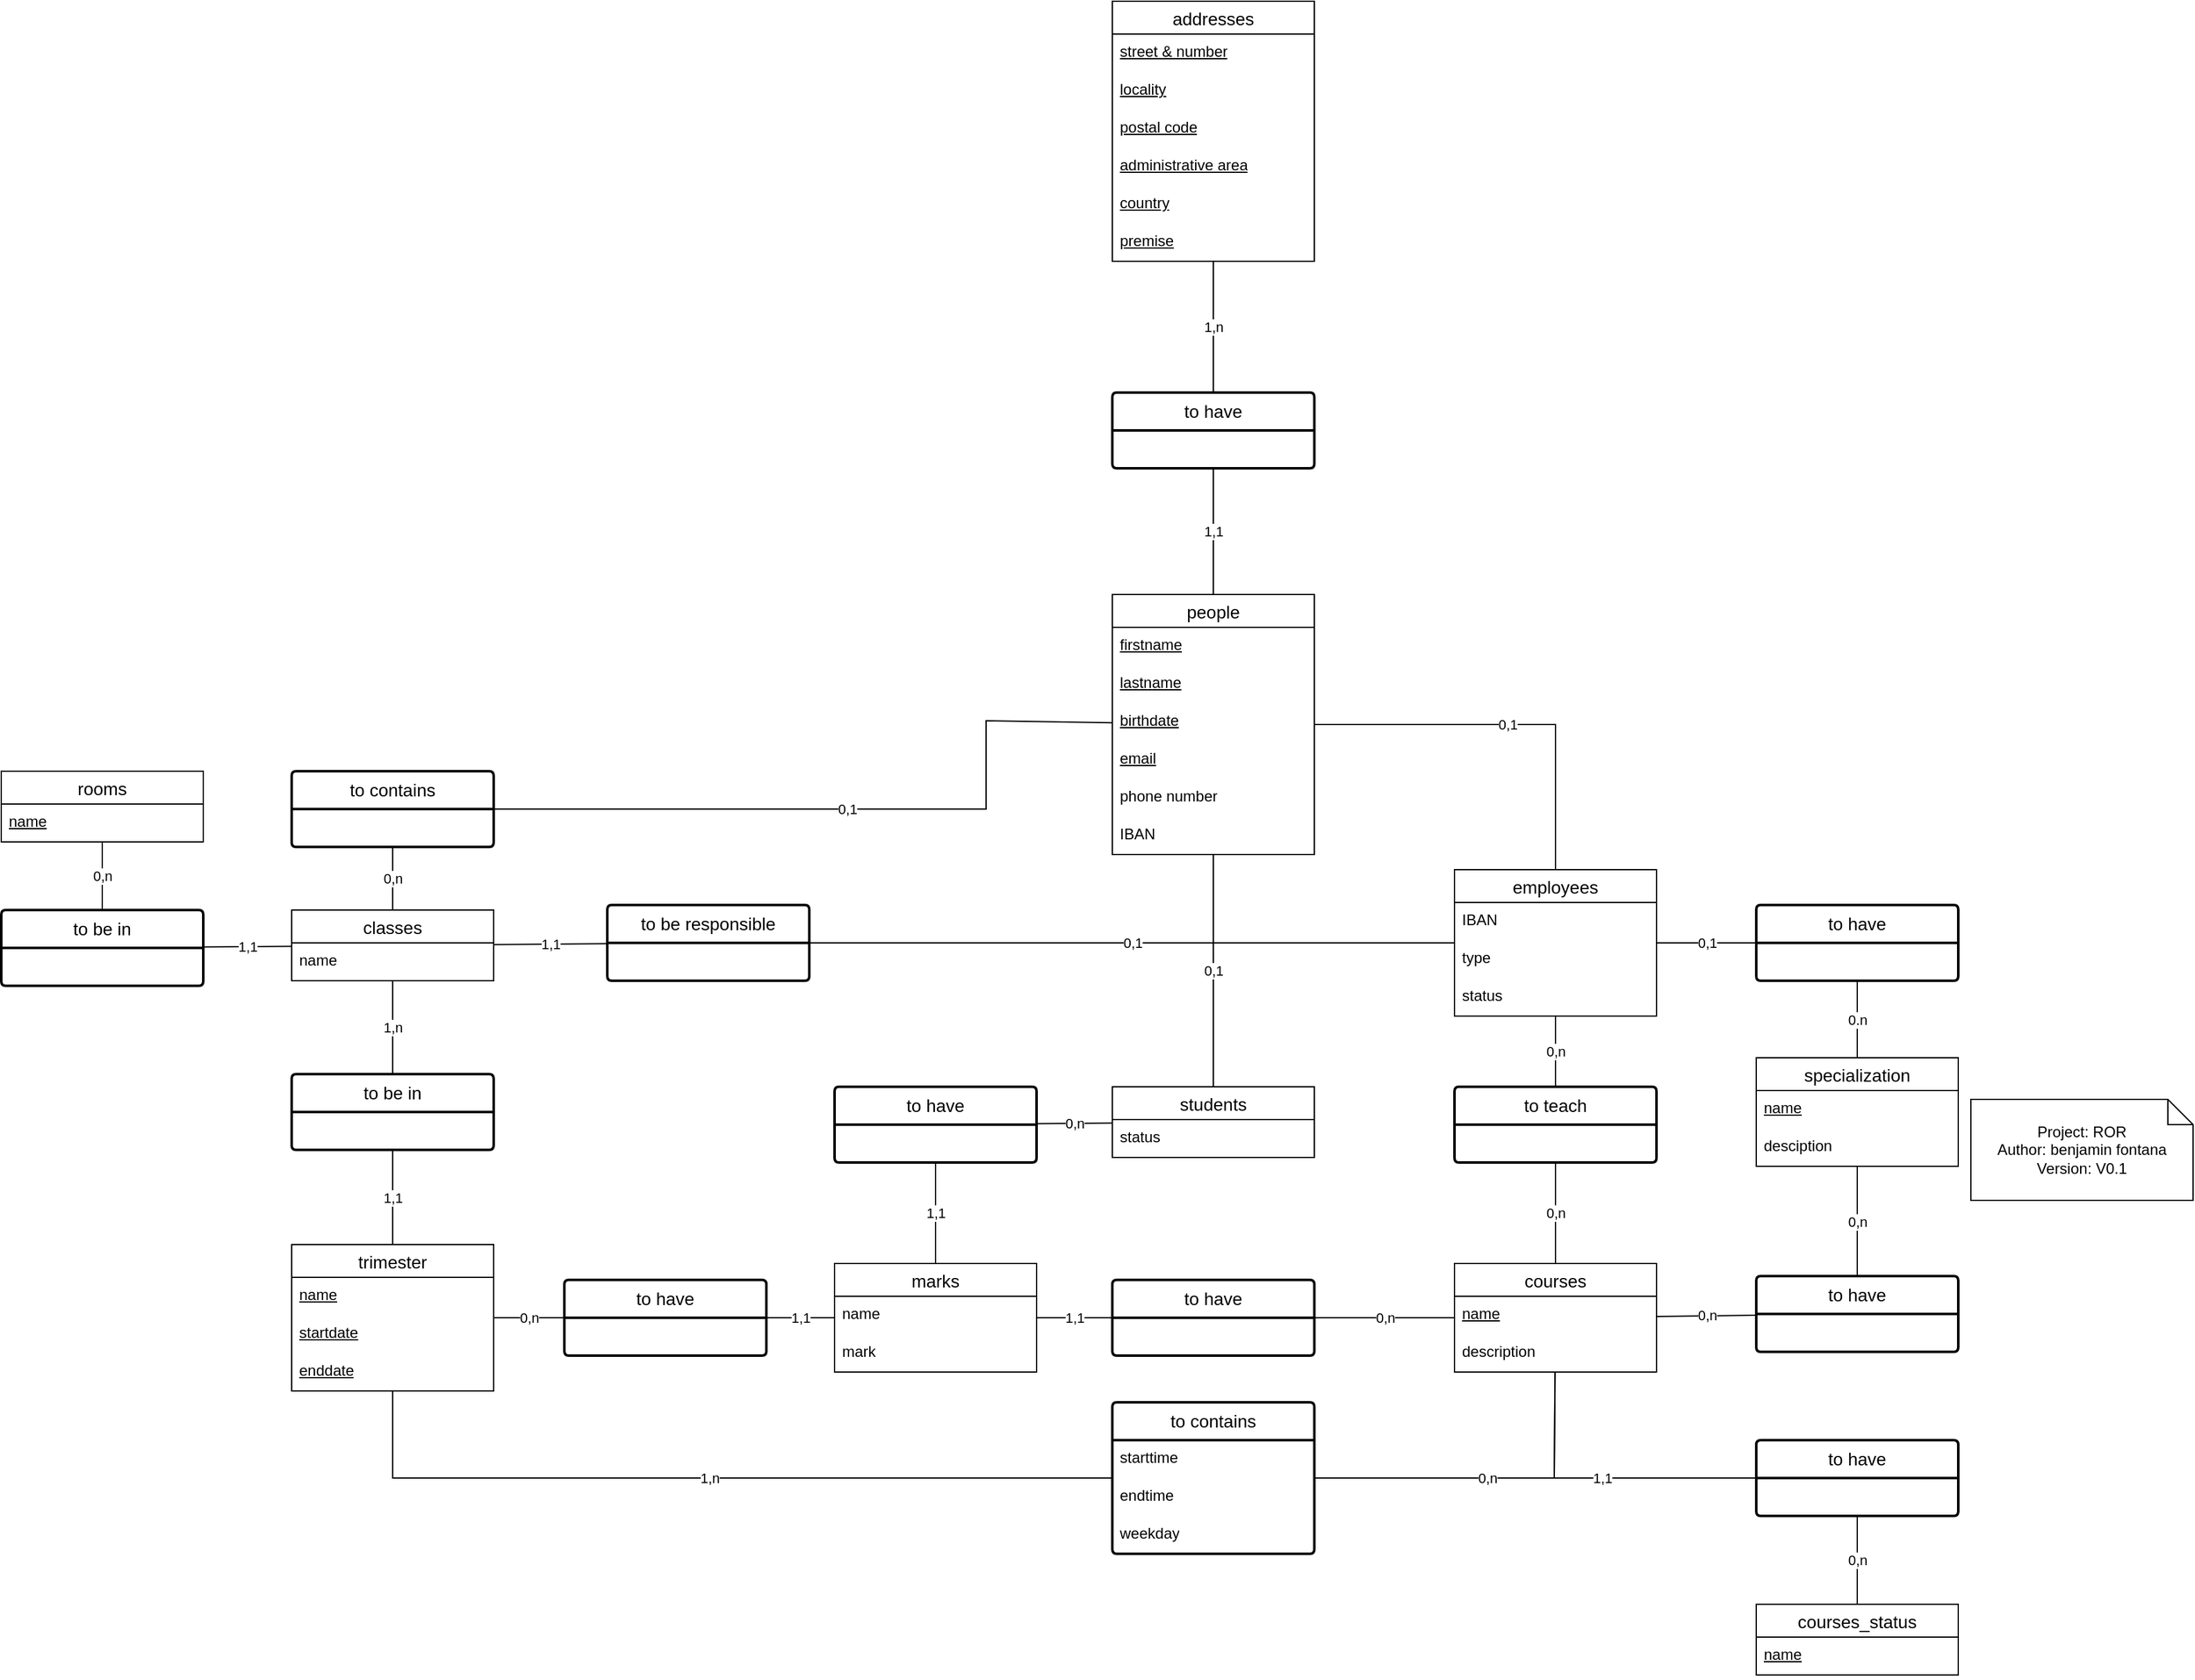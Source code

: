 <mxfile version="24.7.17">
  <diagram name="Page-1" id="zKC87WKS_tH7PSGCvWSB">
    <mxGraphModel dx="4279" dy="2722" grid="1" gridSize="10" guides="1" tooltips="1" connect="1" arrows="1" fold="1" page="1" pageScale="1" pageWidth="827" pageHeight="1169" math="0" shadow="0">
      <root>
        <mxCell id="0" />
        <mxCell id="1" parent="0" />
        <mxCell id="YgQafHrfjeoLJ56BrRcM-13" value="courses" style="swimlane;fontStyle=0;childLayout=stackLayout;horizontal=1;startSize=26;horizontalStack=0;resizeParent=1;resizeParentMax=0;resizeLast=0;collapsible=1;marginBottom=0;align=center;fontSize=14;" parent="1" vertex="1">
          <mxGeometry x="291" y="380" width="160" height="86" as="geometry" />
        </mxCell>
        <mxCell id="YgQafHrfjeoLJ56BrRcM-14" value="&lt;u&gt;name&lt;/u&gt;" style="text;strokeColor=none;fillColor=none;spacingLeft=4;spacingRight=4;overflow=hidden;rotatable=0;points=[[0,0.5],[1,0.5]];portConstraint=eastwest;fontSize=12;whiteSpace=wrap;html=1;" parent="YgQafHrfjeoLJ56BrRcM-13" vertex="1">
          <mxGeometry y="26" width="160" height="30" as="geometry" />
        </mxCell>
        <mxCell id="1_lvm2F6NWayMq0B3zcP-48" value="description" style="text;strokeColor=none;fillColor=none;spacingLeft=4;spacingRight=4;overflow=hidden;rotatable=0;points=[[0,0.5],[1,0.5]];portConstraint=eastwest;fontSize=12;whiteSpace=wrap;html=1;" parent="YgQafHrfjeoLJ56BrRcM-13" vertex="1">
          <mxGeometry y="56" width="160" height="30" as="geometry" />
        </mxCell>
        <mxCell id="YgQafHrfjeoLJ56BrRcM-17" value="rooms" style="swimlane;fontStyle=0;childLayout=stackLayout;horizontal=1;startSize=26;horizontalStack=0;resizeParent=1;resizeParentMax=0;resizeLast=0;collapsible=1;marginBottom=0;align=center;fontSize=14;" parent="1" vertex="1">
          <mxGeometry x="-860" y="-10" width="160" height="56" as="geometry" />
        </mxCell>
        <mxCell id="YgQafHrfjeoLJ56BrRcM-18" value="&lt;u&gt;name&lt;/u&gt;" style="text;strokeColor=none;fillColor=none;spacingLeft=4;spacingRight=4;overflow=hidden;rotatable=0;points=[[0,0.5],[1,0.5]];portConstraint=eastwest;fontSize=12;whiteSpace=wrap;html=1;align=left;" parent="YgQafHrfjeoLJ56BrRcM-17" vertex="1">
          <mxGeometry y="26" width="160" height="30" as="geometry" />
        </mxCell>
        <mxCell id="YgQafHrfjeoLJ56BrRcM-25" value="trimester" style="swimlane;fontStyle=0;childLayout=stackLayout;horizontal=1;startSize=26;horizontalStack=0;resizeParent=1;resizeParentMax=0;resizeLast=0;collapsible=1;marginBottom=0;align=center;fontSize=14;" parent="1" vertex="1">
          <mxGeometry x="-630" y="365" width="160" height="116" as="geometry" />
        </mxCell>
        <mxCell id="YgQafHrfjeoLJ56BrRcM-26" value="&lt;u&gt;name&lt;/u&gt;" style="text;strokeColor=none;fillColor=none;spacingLeft=4;spacingRight=4;overflow=hidden;rotatable=0;points=[[0,0.5],[1,0.5]];portConstraint=eastwest;fontSize=12;whiteSpace=wrap;html=1;" parent="YgQafHrfjeoLJ56BrRcM-25" vertex="1">
          <mxGeometry y="26" width="160" height="30" as="geometry" />
        </mxCell>
        <mxCell id="e6Bd3e4PpB9evffJw5q1-36" value="&lt;u&gt;startdate&lt;/u&gt;" style="text;strokeColor=none;fillColor=none;spacingLeft=4;spacingRight=4;overflow=hidden;rotatable=0;points=[[0,0.5],[1,0.5]];portConstraint=eastwest;fontSize=12;whiteSpace=wrap;html=1;" parent="YgQafHrfjeoLJ56BrRcM-25" vertex="1">
          <mxGeometry y="56" width="160" height="30" as="geometry" />
        </mxCell>
        <mxCell id="YgQafHrfjeoLJ56BrRcM-27" value="&lt;u&gt;enddate&lt;/u&gt;" style="text;strokeColor=none;fillColor=none;spacingLeft=4;spacingRight=4;overflow=hidden;rotatable=0;points=[[0,0.5],[1,0.5]];portConstraint=eastwest;fontSize=12;whiteSpace=wrap;html=1;" parent="YgQafHrfjeoLJ56BrRcM-25" vertex="1">
          <mxGeometry y="86" width="160" height="30" as="geometry" />
        </mxCell>
        <mxCell id="YgQafHrfjeoLJ56BrRcM-31" value="0,n" style="endArrow=none;html=1;rounded=0;" parent="1" source="e6Bd3e4PpB9evffJw5q1-22" target="YgQafHrfjeoLJ56BrRcM-13" edge="1">
          <mxGeometry relative="1" as="geometry">
            <mxPoint x="440" y="380" as="sourcePoint" />
            <mxPoint x="600" y="380" as="targetPoint" />
            <Array as="points">
              <mxPoint x="370" y="550" />
            </Array>
          </mxGeometry>
        </mxCell>
        <mxCell id="e6Bd3e4PpB9evffJw5q1-2" value="classes" style="swimlane;fontStyle=0;childLayout=stackLayout;horizontal=1;startSize=26;horizontalStack=0;resizeParent=1;resizeParentMax=0;resizeLast=0;collapsible=1;marginBottom=0;align=center;fontSize=14;" parent="1" vertex="1">
          <mxGeometry x="-630" y="100" width="160" height="56" as="geometry" />
        </mxCell>
        <mxCell id="e6Bd3e4PpB9evffJw5q1-3" value="name" style="text;strokeColor=none;fillColor=none;spacingLeft=4;spacingRight=4;overflow=hidden;rotatable=0;points=[[0,0.5],[1,0.5]];portConstraint=eastwest;fontSize=12;whiteSpace=wrap;html=1;" parent="e6Bd3e4PpB9evffJw5q1-2" vertex="1">
          <mxGeometry y="26" width="160" height="30" as="geometry" />
        </mxCell>
        <mxCell id="e6Bd3e4PpB9evffJw5q1-7" value="0,n" style="endArrow=none;html=1;rounded=0;" parent="1" source="e6Bd3e4PpB9evffJw5q1-16" target="e6Bd3e4PpB9evffJw5q1-2" edge="1">
          <mxGeometry width="50" height="50" relative="1" as="geometry">
            <mxPoint x="60" y="240" as="sourcePoint" />
            <mxPoint x="110" y="190" as="targetPoint" />
          </mxGeometry>
        </mxCell>
        <mxCell id="e6Bd3e4PpB9evffJw5q1-8" value="marks" style="swimlane;fontStyle=0;childLayout=stackLayout;horizontal=1;startSize=26;horizontalStack=0;resizeParent=1;resizeParentMax=0;resizeLast=0;collapsible=1;marginBottom=0;align=center;fontSize=14;" parent="1" vertex="1">
          <mxGeometry x="-200" y="380" width="160" height="86" as="geometry" />
        </mxCell>
        <mxCell id="e6Bd3e4PpB9evffJw5q1-10" value="name" style="text;strokeColor=none;fillColor=none;spacingLeft=4;spacingRight=4;overflow=hidden;rotatable=0;points=[[0,0.5],[1,0.5]];portConstraint=eastwest;fontSize=12;whiteSpace=wrap;html=1;" parent="e6Bd3e4PpB9evffJw5q1-8" vertex="1">
          <mxGeometry y="26" width="160" height="30" as="geometry" />
        </mxCell>
        <mxCell id="e6Bd3e4PpB9evffJw5q1-9" value="mark" style="text;strokeColor=none;fillColor=none;spacingLeft=4;spacingRight=4;overflow=hidden;rotatable=0;points=[[0,0.5],[1,0.5]];portConstraint=eastwest;fontSize=12;whiteSpace=wrap;html=1;" parent="e6Bd3e4PpB9evffJw5q1-8" vertex="1">
          <mxGeometry y="56" width="160" height="30" as="geometry" />
        </mxCell>
        <mxCell id="e6Bd3e4PpB9evffJw5q1-12" value="0,n" style="endArrow=none;html=1;rounded=0;" parent="1" source="e6Bd3e4PpB9evffJw5q1-14" target="JWKV4LjA2_YWs3GzGq0c-46" edge="1">
          <mxGeometry width="50" height="50" relative="1" as="geometry">
            <mxPoint x="-30" y="240" as="sourcePoint" />
            <mxPoint x="-134.476" y="-94" as="targetPoint" />
            <Array as="points" />
          </mxGeometry>
        </mxCell>
        <mxCell id="e6Bd3e4PpB9evffJw5q1-13" value="1,1" style="endArrow=none;html=1;rounded=0;" parent="1" source="e6Bd3e4PpB9evffJw5q1-8" target="e6Bd3e4PpB9evffJw5q1-14" edge="1">
          <mxGeometry width="50" height="50" relative="1" as="geometry">
            <mxPoint x="-40" y="280" as="sourcePoint" />
            <mxPoint x="-40" y="156" as="targetPoint" />
          </mxGeometry>
        </mxCell>
        <mxCell id="e6Bd3e4PpB9evffJw5q1-14" value="to have" style="swimlane;childLayout=stackLayout;horizontal=1;startSize=30;horizontalStack=0;rounded=1;fontSize=14;fontStyle=0;strokeWidth=2;resizeParent=0;resizeLast=1;shadow=0;dashed=0;align=center;arcSize=4;whiteSpace=wrap;html=1;" parent="1" vertex="1">
          <mxGeometry x="-200" y="240" width="160" height="60" as="geometry" />
        </mxCell>
        <mxCell id="e6Bd3e4PpB9evffJw5q1-17" value="0,1" style="endArrow=none;html=1;rounded=0;" parent="1" source="jK9dLHoh7pOlT6m2ZuG2-2" target="e6Bd3e4PpB9evffJw5q1-16" edge="1">
          <mxGeometry x="0.001" width="50" height="50" relative="1" as="geometry">
            <mxPoint x="-94.545" y="-94" as="sourcePoint" />
            <mxPoint x="130" y="98" as="targetPoint" />
            <Array as="points">
              <mxPoint x="-80" y="-50" />
              <mxPoint x="-80" y="20" />
            </Array>
            <mxPoint as="offset" />
          </mxGeometry>
        </mxCell>
        <mxCell id="e6Bd3e4PpB9evffJw5q1-16" value="to contains" style="swimlane;childLayout=stackLayout;horizontal=1;startSize=30;horizontalStack=0;rounded=1;fontSize=14;fontStyle=0;strokeWidth=2;resizeParent=0;resizeLast=1;shadow=0;dashed=0;align=center;arcSize=4;whiteSpace=wrap;html=1;" parent="1" vertex="1">
          <mxGeometry x="-630" y="-10" width="160" height="60" as="geometry" />
        </mxCell>
        <mxCell id="e6Bd3e4PpB9evffJw5q1-22" value="to contains" style="swimlane;childLayout=stackLayout;horizontal=1;startSize=30;horizontalStack=0;rounded=1;fontSize=14;fontStyle=0;strokeWidth=2;resizeParent=0;resizeLast=1;shadow=0;dashed=0;align=center;arcSize=4;whiteSpace=wrap;html=1;" parent="1" vertex="1">
          <mxGeometry x="20" y="490" width="160" height="120" as="geometry" />
        </mxCell>
        <mxCell id="e6Bd3e4PpB9evffJw5q1-37" value="starttime" style="text;strokeColor=none;fillColor=none;spacingLeft=4;spacingRight=4;overflow=hidden;rotatable=0;points=[[0,0.5],[1,0.5]];portConstraint=eastwest;fontSize=12;whiteSpace=wrap;html=1;" parent="e6Bd3e4PpB9evffJw5q1-22" vertex="1">
          <mxGeometry y="30" width="160" height="30" as="geometry" />
        </mxCell>
        <mxCell id="e6Bd3e4PpB9evffJw5q1-38" value="endtime" style="text;strokeColor=none;fillColor=none;spacingLeft=4;spacingRight=4;overflow=hidden;rotatable=0;points=[[0,0.5],[1,0.5]];portConstraint=eastwest;fontSize=12;whiteSpace=wrap;html=1;" parent="e6Bd3e4PpB9evffJw5q1-22" vertex="1">
          <mxGeometry y="60" width="160" height="30" as="geometry" />
        </mxCell>
        <mxCell id="e6Bd3e4PpB9evffJw5q1-35" value="weekday" style="text;strokeColor=none;fillColor=none;spacingLeft=4;spacingRight=4;overflow=hidden;rotatable=0;points=[[0,0.5],[1,0.5]];portConstraint=eastwest;fontSize=12;whiteSpace=wrap;html=1;" parent="e6Bd3e4PpB9evffJw5q1-22" vertex="1">
          <mxGeometry y="90" width="160" height="30" as="geometry" />
        </mxCell>
        <mxCell id="e6Bd3e4PpB9evffJw5q1-27" value="0,n" style="endArrow=none;html=1;rounded=0;" parent="1" source="YgQafHrfjeoLJ56BrRcM-17" target="e6Bd3e4PpB9evffJw5q1-26" edge="1">
          <mxGeometry relative="1" as="geometry">
            <mxPoint x="800" y="510" as="sourcePoint" />
            <mxPoint x="800" y="400" as="targetPoint" />
          </mxGeometry>
        </mxCell>
        <mxCell id="e6Bd3e4PpB9evffJw5q1-26" value="to be in" style="swimlane;childLayout=stackLayout;horizontal=1;startSize=30;horizontalStack=0;rounded=1;fontSize=14;fontStyle=0;strokeWidth=2;resizeParent=0;resizeLast=1;shadow=0;dashed=0;align=center;arcSize=4;whiteSpace=wrap;html=1;" parent="1" vertex="1">
          <mxGeometry x="-860" y="100" width="160" height="60" as="geometry" />
        </mxCell>
        <mxCell id="e6Bd3e4PpB9evffJw5q1-31" value="to have" style="swimlane;childLayout=stackLayout;horizontal=1;startSize=30;horizontalStack=0;rounded=1;fontSize=14;fontStyle=0;strokeWidth=2;resizeParent=0;resizeLast=1;shadow=0;dashed=0;align=center;arcSize=4;whiteSpace=wrap;html=1;" parent="1" vertex="1">
          <mxGeometry x="20" y="393" width="160" height="60" as="geometry" />
        </mxCell>
        <mxCell id="e6Bd3e4PpB9evffJw5q1-34" value="0,n" style="edgeStyle=orthogonalEdgeStyle;rounded=0;orthogonalLoop=1;jettySize=auto;html=1;endArrow=none;endFill=0;" parent="1" source="YgQafHrfjeoLJ56BrRcM-13" target="e6Bd3e4PpB9evffJw5q1-31" edge="1">
          <mxGeometry relative="1" as="geometry">
            <mxPoint x="-30" y="388" as="sourcePoint" />
            <mxPoint x="70" y="388" as="targetPoint" />
          </mxGeometry>
        </mxCell>
        <mxCell id="1_lvm2F6NWayMq0B3zcP-8" value="addresses" style="swimlane;fontStyle=0;childLayout=stackLayout;horizontal=1;startSize=26;horizontalStack=0;resizeParent=1;resizeParentMax=0;resizeLast=0;collapsible=1;marginBottom=0;align=center;fontSize=14;" parent="1" vertex="1">
          <mxGeometry x="20" y="-620" width="160" height="206" as="geometry" />
        </mxCell>
        <mxCell id="1_lvm2F6NWayMq0B3zcP-9" value="&lt;u&gt;street &amp;amp; number&lt;/u&gt;" style="text;strokeColor=none;fillColor=none;spacingLeft=4;spacingRight=4;overflow=hidden;rotatable=0;points=[[0,0.5],[1,0.5]];portConstraint=eastwest;fontSize=12;whiteSpace=wrap;html=1;fontStyle=0" parent="1_lvm2F6NWayMq0B3zcP-8" vertex="1">
          <mxGeometry y="26" width="160" height="30" as="geometry" />
        </mxCell>
        <mxCell id="1_lvm2F6NWayMq0B3zcP-10" value="&lt;u&gt;locality&lt;/u&gt;" style="text;strokeColor=none;fillColor=none;spacingLeft=4;spacingRight=4;overflow=hidden;rotatable=0;points=[[0,0.5],[1,0.5]];portConstraint=eastwest;fontSize=12;whiteSpace=wrap;html=1;fontStyle=0" parent="1_lvm2F6NWayMq0B3zcP-8" vertex="1">
          <mxGeometry y="56" width="160" height="30" as="geometry" />
        </mxCell>
        <mxCell id="1_lvm2F6NWayMq0B3zcP-11" value="&lt;u&gt;postal code&lt;/u&gt;" style="text;strokeColor=none;fillColor=none;spacingLeft=4;spacingRight=4;overflow=hidden;rotatable=0;points=[[0,0.5],[1,0.5]];portConstraint=eastwest;fontSize=12;whiteSpace=wrap;html=1;fontStyle=0" parent="1_lvm2F6NWayMq0B3zcP-8" vertex="1">
          <mxGeometry y="86" width="160" height="30" as="geometry" />
        </mxCell>
        <mxCell id="1_lvm2F6NWayMq0B3zcP-12" value="&lt;u&gt;administrative area&lt;/u&gt;" style="text;strokeColor=none;fillColor=none;spacingLeft=4;spacingRight=4;overflow=hidden;rotatable=0;points=[[0,0.5],[1,0.5]];portConstraint=eastwest;fontSize=12;whiteSpace=wrap;html=1;fontStyle=0" parent="1_lvm2F6NWayMq0B3zcP-8" vertex="1">
          <mxGeometry y="116" width="160" height="30" as="geometry" />
        </mxCell>
        <mxCell id="1_lvm2F6NWayMq0B3zcP-13" value="&lt;u&gt;country&lt;/u&gt;" style="text;strokeColor=none;fillColor=none;spacingLeft=4;spacingRight=4;overflow=hidden;rotatable=0;points=[[0,0.5],[1,0.5]];portConstraint=eastwest;fontSize=12;whiteSpace=wrap;html=1;fontStyle=0" parent="1_lvm2F6NWayMq0B3zcP-8" vertex="1">
          <mxGeometry y="146" width="160" height="30" as="geometry" />
        </mxCell>
        <mxCell id="1_lvm2F6NWayMq0B3zcP-14" value="&lt;u&gt;premise&lt;/u&gt;" style="text;strokeColor=none;fillColor=none;spacingLeft=4;spacingRight=4;overflow=hidden;rotatable=0;points=[[0,0.5],[1,0.5]];portConstraint=eastwest;fontSize=12;whiteSpace=wrap;html=1;fontStyle=0" parent="1_lvm2F6NWayMq0B3zcP-8" vertex="1">
          <mxGeometry y="176" width="160" height="30" as="geometry" />
        </mxCell>
        <mxCell id="1_lvm2F6NWayMq0B3zcP-18" value="to have" style="swimlane;childLayout=stackLayout;horizontal=1;startSize=30;horizontalStack=0;rounded=1;fontSize=14;fontStyle=0;strokeWidth=2;resizeParent=0;resizeLast=1;shadow=0;dashed=0;align=center;arcSize=4;whiteSpace=wrap;html=1;" parent="1" vertex="1">
          <mxGeometry x="20" y="-310" width="160" height="60" as="geometry" />
        </mxCell>
        <mxCell id="1_lvm2F6NWayMq0B3zcP-19" value="1,n" style="endArrow=none;html=1;rounded=0;" parent="1" source="1_lvm2F6NWayMq0B3zcP-18" target="1_lvm2F6NWayMq0B3zcP-8" edge="1">
          <mxGeometry width="50" height="50" relative="1" as="geometry">
            <mxPoint x="450" y="-19" as="sourcePoint" />
            <mxPoint x="260" y="-116" as="targetPoint" />
          </mxGeometry>
        </mxCell>
        <mxCell id="1_lvm2F6NWayMq0B3zcP-20" value="1,1" style="endArrow=none;html=1;rounded=0;" parent="1" source="jK9dLHoh7pOlT6m2ZuG2-2" target="1_lvm2F6NWayMq0B3zcP-18" edge="1">
          <mxGeometry width="50" height="50" relative="1" as="geometry">
            <mxPoint x="10" y="-118" as="sourcePoint" />
            <mxPoint x="100" y="-139" as="targetPoint" />
          </mxGeometry>
        </mxCell>
        <mxCell id="1_lvm2F6NWayMq0B3zcP-24" value="1,n" style="edgeStyle=orthogonalEdgeStyle;rounded=0;orthogonalLoop=1;jettySize=auto;html=1;endArrow=none;endFill=0;" parent="1" source="e6Bd3e4PpB9evffJw5q1-22" target="YgQafHrfjeoLJ56BrRcM-25" edge="1">
          <mxGeometry relative="1" as="geometry">
            <mxPoint x="150" y="552" as="sourcePoint" />
            <mxPoint x="150" y="418" as="targetPoint" />
          </mxGeometry>
        </mxCell>
        <mxCell id="1_lvm2F6NWayMq0B3zcP-26" value="to teach" style="swimlane;childLayout=stackLayout;horizontal=1;startSize=30;horizontalStack=0;rounded=1;fontSize=14;fontStyle=0;strokeWidth=2;resizeParent=0;resizeLast=1;shadow=0;dashed=0;align=center;arcSize=4;whiteSpace=wrap;html=1;" parent="1" vertex="1">
          <mxGeometry x="291" y="240" width="160" height="60" as="geometry" />
        </mxCell>
        <mxCell id="1_lvm2F6NWayMq0B3zcP-29" value="0,n" style="endArrow=none;html=1;rounded=0;" parent="1" source="1_lvm2F6NWayMq0B3zcP-26" target="JWKV4LjA2_YWs3GzGq0c-53" edge="1">
          <mxGeometry width="50" height="50" relative="1" as="geometry">
            <mxPoint x="100" y="280" as="sourcePoint" />
            <mxPoint x="730" y="-94" as="targetPoint" />
            <Array as="points" />
          </mxGeometry>
        </mxCell>
        <mxCell id="1_lvm2F6NWayMq0B3zcP-30" value="0,n" style="endArrow=none;html=1;rounded=0;" parent="1" source="1_lvm2F6NWayMq0B3zcP-26" target="YgQafHrfjeoLJ56BrRcM-13" edge="1">
          <mxGeometry width="50" height="50" relative="1" as="geometry">
            <mxPoint x="230" y="280" as="sourcePoint" />
            <mxPoint x="530" y="144" as="targetPoint" />
            <Array as="points" />
          </mxGeometry>
        </mxCell>
        <mxCell id="1_lvm2F6NWayMq0B3zcP-33" value="1,1" style="endArrow=none;html=1;rounded=0;" parent="1" source="e6Bd3e4PpB9evffJw5q1-31" target="e6Bd3e4PpB9evffJw5q1-8" edge="1">
          <mxGeometry width="50" height="50" relative="1" as="geometry">
            <mxPoint x="-200" y="500" as="sourcePoint" />
            <mxPoint x="-150" y="450" as="targetPoint" />
          </mxGeometry>
        </mxCell>
        <mxCell id="1_lvm2F6NWayMq0B3zcP-38" value="to be responsible" style="swimlane;childLayout=stackLayout;horizontal=1;startSize=30;horizontalStack=0;rounded=1;fontSize=14;fontStyle=0;strokeWidth=2;resizeParent=0;resizeLast=1;shadow=0;dashed=0;align=center;arcSize=4;whiteSpace=wrap;html=1;" parent="1" vertex="1">
          <mxGeometry x="-380" y="96" width="160" height="60" as="geometry" />
        </mxCell>
        <mxCell id="1_lvm2F6NWayMq0B3zcP-39" value="1,1" style="endArrow=none;html=1;rounded=0;" parent="1" source="e6Bd3e4PpB9evffJw5q1-2" target="1_lvm2F6NWayMq0B3zcP-38" edge="1">
          <mxGeometry width="50" height="50" relative="1" as="geometry">
            <mxPoint x="360" y="10" as="sourcePoint" />
            <mxPoint x="410" y="-40" as="targetPoint" />
          </mxGeometry>
        </mxCell>
        <mxCell id="1_lvm2F6NWayMq0B3zcP-40" value="0,1" style="endArrow=none;html=1;rounded=0;" parent="1" source="JWKV4LjA2_YWs3GzGq0c-53" target="1_lvm2F6NWayMq0B3zcP-38" edge="1">
          <mxGeometry width="50" height="50" relative="1" as="geometry">
            <mxPoint x="702" y="-94" as="sourcePoint" />
            <mxPoint x="450" y="107" as="targetPoint" />
          </mxGeometry>
        </mxCell>
        <mxCell id="1_lvm2F6NWayMq0B3zcP-41" value="to be in" style="swimlane;childLayout=stackLayout;horizontal=1;startSize=30;horizontalStack=0;rounded=1;fontSize=14;fontStyle=0;strokeWidth=2;resizeParent=0;resizeLast=1;shadow=0;dashed=0;align=center;arcSize=4;whiteSpace=wrap;html=1;" parent="1" vertex="1">
          <mxGeometry x="-630" y="230" width="160" height="60" as="geometry" />
        </mxCell>
        <mxCell id="1_lvm2F6NWayMq0B3zcP-42" value="1,n" style="endArrow=none;html=1;rounded=0;" parent="1" source="1_lvm2F6NWayMq0B3zcP-41" target="e6Bd3e4PpB9evffJw5q1-2" edge="1">
          <mxGeometry width="50" height="50" relative="1" as="geometry">
            <mxPoint x="160" y="190" as="sourcePoint" />
            <mxPoint x="210" y="140" as="targetPoint" />
          </mxGeometry>
        </mxCell>
        <mxCell id="1_lvm2F6NWayMq0B3zcP-43" value="1,1" style="endArrow=none;html=1;rounded=0;" parent="1" source="1_lvm2F6NWayMq0B3zcP-41" target="YgQafHrfjeoLJ56BrRcM-25" edge="1">
          <mxGeometry width="50" height="50" relative="1" as="geometry">
            <mxPoint x="329" y="190" as="sourcePoint" />
            <mxPoint x="310" y="134" as="targetPoint" />
            <mxPoint as="offset" />
          </mxGeometry>
        </mxCell>
        <mxCell id="1_lvm2F6NWayMq0B3zcP-49" value="specialization" style="swimlane;fontStyle=0;childLayout=stackLayout;horizontal=1;startSize=26;horizontalStack=0;resizeParent=1;resizeParentMax=0;resizeLast=0;collapsible=1;marginBottom=0;align=center;fontSize=14;" parent="1" vertex="1">
          <mxGeometry x="530" y="217" width="160" height="86" as="geometry" />
        </mxCell>
        <mxCell id="1_lvm2F6NWayMq0B3zcP-50" value="&lt;u&gt;name&lt;/u&gt;" style="text;strokeColor=none;fillColor=none;spacingLeft=4;spacingRight=4;overflow=hidden;rotatable=0;points=[[0,0.5],[1,0.5]];portConstraint=eastwest;fontSize=12;whiteSpace=wrap;html=1;" parent="1_lvm2F6NWayMq0B3zcP-49" vertex="1">
          <mxGeometry y="26" width="160" height="30" as="geometry" />
        </mxCell>
        <mxCell id="1_lvm2F6NWayMq0B3zcP-52" value="desciption" style="text;strokeColor=none;fillColor=none;spacingLeft=4;spacingRight=4;overflow=hidden;rotatable=0;points=[[0,0.5],[1,0.5]];portConstraint=eastwest;fontSize=12;whiteSpace=wrap;html=1;" parent="1_lvm2F6NWayMq0B3zcP-49" vertex="1">
          <mxGeometry y="56" width="160" height="30" as="geometry" />
        </mxCell>
        <mxCell id="1_lvm2F6NWayMq0B3zcP-53" value="to have" style="swimlane;childLayout=stackLayout;horizontal=1;startSize=30;horizontalStack=0;rounded=1;fontSize=14;fontStyle=0;strokeWidth=2;resizeParent=0;resizeLast=1;shadow=0;dashed=0;align=center;arcSize=4;whiteSpace=wrap;html=1;" parent="1" vertex="1">
          <mxGeometry x="530" y="390" width="160" height="60" as="geometry" />
        </mxCell>
        <mxCell id="1_lvm2F6NWayMq0B3zcP-54" value="0,n" style="endArrow=none;html=1;rounded=0;" parent="1" source="1_lvm2F6NWayMq0B3zcP-49" target="1_lvm2F6NWayMq0B3zcP-53" edge="1">
          <mxGeometry width="50" height="50" relative="1" as="geometry">
            <mxPoint x="-250" y="760" as="sourcePoint" />
            <mxPoint x="-200" y="710" as="targetPoint" />
          </mxGeometry>
        </mxCell>
        <mxCell id="1_lvm2F6NWayMq0B3zcP-55" value="0,n" style="endArrow=none;html=1;rounded=0;" parent="1" source="1_lvm2F6NWayMq0B3zcP-53" target="YgQafHrfjeoLJ56BrRcM-13" edge="1">
          <mxGeometry width="50" height="50" relative="1" as="geometry">
            <mxPoint x="-173" y="770" as="sourcePoint" />
            <mxPoint x="-127" y="740" as="targetPoint" />
            <Array as="points" />
          </mxGeometry>
        </mxCell>
        <mxCell id="fVd7F2QuhSh7XxtOsu62-1" value="Project: ROR&lt;br&gt;Author: benjamin fontana&lt;br&gt;Version: V0.1" style="shape=note;size=20;whiteSpace=wrap;html=1;" parent="1" vertex="1">
          <mxGeometry x="700" y="250" width="176" height="80" as="geometry" />
        </mxCell>
        <mxCell id="fVd7F2QuhSh7XxtOsu62-4" value="to have" style="swimlane;childLayout=stackLayout;horizontal=1;startSize=30;horizontalStack=0;rounded=1;fontSize=14;fontStyle=0;strokeWidth=2;resizeParent=0;resizeLast=1;shadow=0;dashed=0;align=center;arcSize=4;whiteSpace=wrap;html=1;" parent="1" vertex="1">
          <mxGeometry x="-414" y="393" width="160" height="60" as="geometry" />
        </mxCell>
        <mxCell id="fVd7F2QuhSh7XxtOsu62-5" value="1,1" style="endArrow=none;html=1;rounded=0;" parent="1" source="e6Bd3e4PpB9evffJw5q1-8" target="fVd7F2QuhSh7XxtOsu62-4" edge="1">
          <mxGeometry width="50" height="50" relative="1" as="geometry">
            <mxPoint x="-210" y="360" as="sourcePoint" />
            <mxPoint x="-160" y="310" as="targetPoint" />
          </mxGeometry>
        </mxCell>
        <mxCell id="fVd7F2QuhSh7XxtOsu62-6" value="0,n" style="endArrow=none;html=1;rounded=0;" parent="1" source="YgQafHrfjeoLJ56BrRcM-25" target="fVd7F2QuhSh7XxtOsu62-4" edge="1">
          <mxGeometry width="50" height="50" relative="1" as="geometry">
            <mxPoint x="-243" y="433" as="sourcePoint" />
            <mxPoint x="-170" y="433" as="targetPoint" />
          </mxGeometry>
        </mxCell>
        <mxCell id="jK9dLHoh7pOlT6m2ZuG2-1" value="1,1" style="endArrow=none;html=1;rounded=0;" parent="1" source="e6Bd3e4PpB9evffJw5q1-2" target="e6Bd3e4PpB9evffJw5q1-26" edge="1">
          <mxGeometry width="50" height="50" relative="1" as="geometry">
            <mxPoint x="130" y="20" as="sourcePoint" />
            <mxPoint x="180" y="-30" as="targetPoint" />
          </mxGeometry>
        </mxCell>
        <mxCell id="JWKV4LjA2_YWs3GzGq0c-60" value="0,1" style="edgeStyle=orthogonalEdgeStyle;rounded=0;orthogonalLoop=1;jettySize=auto;html=1;endArrow=none;endFill=0;" parent="1" source="jK9dLHoh7pOlT6m2ZuG2-2" target="JWKV4LjA2_YWs3GzGq0c-53" edge="1">
          <mxGeometry relative="1" as="geometry" />
        </mxCell>
        <mxCell id="JWKV4LjA2_YWs3GzGq0c-61" value="0,1" style="edgeStyle=orthogonalEdgeStyle;rounded=0;orthogonalLoop=1;jettySize=auto;html=1;endArrow=none;endFill=0;" parent="1" source="jK9dLHoh7pOlT6m2ZuG2-2" target="JWKV4LjA2_YWs3GzGq0c-46" edge="1">
          <mxGeometry relative="1" as="geometry" />
        </mxCell>
        <mxCell id="jK9dLHoh7pOlT6m2ZuG2-2" value="people" style="swimlane;fontStyle=0;childLayout=stackLayout;horizontal=1;startSize=26;horizontalStack=0;resizeParent=1;resizeParentMax=0;resizeLast=0;collapsible=1;marginBottom=0;align=center;fontSize=14;" parent="1" vertex="1">
          <mxGeometry x="20" y="-150" width="160" height="206" as="geometry" />
        </mxCell>
        <mxCell id="jK9dLHoh7pOlT6m2ZuG2-3" value="&lt;u&gt;firstname&lt;/u&gt;" style="text;strokeColor=none;fillColor=none;spacingLeft=4;spacingRight=4;overflow=hidden;rotatable=0;points=[[0,0.5],[1,0.5]];portConstraint=eastwest;fontSize=12;whiteSpace=wrap;html=1;" parent="jK9dLHoh7pOlT6m2ZuG2-2" vertex="1">
          <mxGeometry y="26" width="160" height="30" as="geometry" />
        </mxCell>
        <mxCell id="jK9dLHoh7pOlT6m2ZuG2-4" value="&lt;u&gt;lastname&lt;/u&gt;" style="text;strokeColor=none;fillColor=none;spacingLeft=4;spacingRight=4;overflow=hidden;rotatable=0;points=[[0,0.5],[1,0.5]];portConstraint=eastwest;fontSize=12;whiteSpace=wrap;html=1;" parent="jK9dLHoh7pOlT6m2ZuG2-2" vertex="1">
          <mxGeometry y="56" width="160" height="30" as="geometry" />
        </mxCell>
        <mxCell id="jK9dLHoh7pOlT6m2ZuG2-5" value="&lt;u&gt;birthdate&lt;/u&gt;" style="text;strokeColor=none;fillColor=none;spacingLeft=4;spacingRight=4;overflow=hidden;rotatable=0;points=[[0,0.5],[1,0.5]];portConstraint=eastwest;fontSize=12;whiteSpace=wrap;html=1;" parent="jK9dLHoh7pOlT6m2ZuG2-2" vertex="1">
          <mxGeometry y="86" width="160" height="30" as="geometry" />
        </mxCell>
        <mxCell id="jK9dLHoh7pOlT6m2ZuG2-6" value="&lt;u&gt;email&lt;/u&gt;" style="text;strokeColor=none;fillColor=none;spacingLeft=4;spacingRight=4;overflow=hidden;rotatable=0;points=[[0,0.5],[1,0.5]];portConstraint=eastwest;fontSize=12;whiteSpace=wrap;html=1;" parent="jK9dLHoh7pOlT6m2ZuG2-2" vertex="1">
          <mxGeometry y="116" width="160" height="30" as="geometry" />
        </mxCell>
        <mxCell id="jK9dLHoh7pOlT6m2ZuG2-7" value="phone number" style="text;strokeColor=none;fillColor=none;spacingLeft=4;spacingRight=4;overflow=hidden;rotatable=0;points=[[0,0.5],[1,0.5]];portConstraint=eastwest;fontSize=12;whiteSpace=wrap;html=1;" parent="jK9dLHoh7pOlT6m2ZuG2-2" vertex="1">
          <mxGeometry y="146" width="160" height="30" as="geometry" />
        </mxCell>
        <mxCell id="jK9dLHoh7pOlT6m2ZuG2-32" value="IBAN" style="text;strokeColor=none;fillColor=none;spacingLeft=4;spacingRight=4;overflow=hidden;rotatable=0;points=[[0,0.5],[1,0.5]];portConstraint=eastwest;fontSize=12;whiteSpace=wrap;html=1;" parent="jK9dLHoh7pOlT6m2ZuG2-2" vertex="1">
          <mxGeometry y="176" width="160" height="30" as="geometry" />
        </mxCell>
        <mxCell id="jK9dLHoh7pOlT6m2ZuG2-33" value="to have" style="swimlane;childLayout=stackLayout;horizontal=1;startSize=30;horizontalStack=0;rounded=1;fontSize=14;fontStyle=0;strokeWidth=2;resizeParent=0;resizeLast=1;shadow=0;dashed=0;align=center;arcSize=4;whiteSpace=wrap;html=1;" parent="1" vertex="1">
          <mxGeometry x="530" y="96" width="160" height="60" as="geometry" />
        </mxCell>
        <mxCell id="jK9dLHoh7pOlT6m2ZuG2-34" value="0,1" style="endArrow=none;html=1;rounded=0;" parent="1" source="JWKV4LjA2_YWs3GzGq0c-53" target="jK9dLHoh7pOlT6m2ZuG2-33" edge="1">
          <mxGeometry width="50" height="50" relative="1" as="geometry">
            <mxPoint x="230" y="151" as="sourcePoint" />
            <mxPoint x="300" y="151" as="targetPoint" />
          </mxGeometry>
        </mxCell>
        <mxCell id="jK9dLHoh7pOlT6m2ZuG2-35" value="0.n" style="endArrow=none;html=1;rounded=0;" parent="1" source="1_lvm2F6NWayMq0B3zcP-49" target="jK9dLHoh7pOlT6m2ZuG2-33" edge="1">
          <mxGeometry width="50" height="50" relative="1" as="geometry">
            <mxPoint x="230" y="239" as="sourcePoint" />
            <mxPoint x="300" y="239" as="targetPoint" />
          </mxGeometry>
        </mxCell>
        <mxCell id="rEqh5lglt4o-4PGR32V8-1" value="courses_status" style="swimlane;fontStyle=0;childLayout=stackLayout;horizontal=1;startSize=26;horizontalStack=0;resizeParent=1;resizeParentMax=0;resizeLast=0;collapsible=1;marginBottom=0;align=center;fontSize=14;" parent="1" vertex="1">
          <mxGeometry x="530" y="650" width="160" height="56" as="geometry" />
        </mxCell>
        <mxCell id="rEqh5lglt4o-4PGR32V8-2" value="&lt;u&gt;name&lt;/u&gt;" style="text;strokeColor=none;fillColor=none;spacingLeft=4;spacingRight=4;overflow=hidden;rotatable=0;points=[[0,0.5],[1,0.5]];portConstraint=eastwest;fontSize=12;whiteSpace=wrap;html=1;align=left;" parent="rEqh5lglt4o-4PGR32V8-1" vertex="1">
          <mxGeometry y="26" width="160" height="30" as="geometry" />
        </mxCell>
        <mxCell id="rEqh5lglt4o-4PGR32V8-3" value="to have" style="swimlane;childLayout=stackLayout;horizontal=1;startSize=30;horizontalStack=0;rounded=1;fontSize=14;fontStyle=0;strokeWidth=2;resizeParent=0;resizeLast=1;shadow=0;dashed=0;align=center;arcSize=4;whiteSpace=wrap;html=1;" parent="1" vertex="1">
          <mxGeometry x="530" y="520" width="160" height="60" as="geometry" />
        </mxCell>
        <mxCell id="rEqh5lglt4o-4PGR32V8-4" value="1,1" style="endArrow=none;html=1;rounded=0;" parent="1" source="rEqh5lglt4o-4PGR32V8-3" target="YgQafHrfjeoLJ56BrRcM-13" edge="1">
          <mxGeometry width="50" height="50" relative="1" as="geometry">
            <mxPoint x="300" y="595" as="sourcePoint" />
            <mxPoint x="222.08" y="619.51" as="targetPoint" />
            <Array as="points">
              <mxPoint x="370" y="550" />
            </Array>
          </mxGeometry>
        </mxCell>
        <mxCell id="rEqh5lglt4o-4PGR32V8-5" value="0,n" style="endArrow=none;html=1;rounded=0;" parent="1" source="rEqh5lglt4o-4PGR32V8-1" target="rEqh5lglt4o-4PGR32V8-3" edge="1">
          <mxGeometry width="50" height="50" relative="1" as="geometry">
            <mxPoint x="325" y="690" as="sourcePoint" />
            <mxPoint x="230" y="638" as="targetPoint" />
            <Array as="points" />
          </mxGeometry>
        </mxCell>
        <mxCell id="JWKV4LjA2_YWs3GzGq0c-46" value="students" style="swimlane;fontStyle=0;childLayout=stackLayout;horizontal=1;startSize=26;horizontalStack=0;resizeParent=1;resizeParentMax=0;resizeLast=0;collapsible=1;marginBottom=0;align=center;fontSize=14;" parent="1" vertex="1">
          <mxGeometry x="20" y="240" width="160" height="56" as="geometry" />
        </mxCell>
        <mxCell id="JWKV4LjA2_YWs3GzGq0c-52" value="status" style="text;strokeColor=none;fillColor=none;spacingLeft=4;spacingRight=4;overflow=hidden;rotatable=0;points=[[0,0.5],[1,0.5]];portConstraint=eastwest;fontSize=12;whiteSpace=wrap;html=1;" parent="JWKV4LjA2_YWs3GzGq0c-46" vertex="1">
          <mxGeometry y="26" width="160" height="30" as="geometry" />
        </mxCell>
        <mxCell id="JWKV4LjA2_YWs3GzGq0c-53" value="employees" style="swimlane;fontStyle=0;childLayout=stackLayout;horizontal=1;startSize=26;horizontalStack=0;resizeParent=1;resizeParentMax=0;resizeLast=0;collapsible=1;marginBottom=0;align=center;fontSize=14;" parent="1" vertex="1">
          <mxGeometry x="291" y="68" width="160" height="116" as="geometry" />
        </mxCell>
        <mxCell id="JWKV4LjA2_YWs3GzGq0c-54" value="IBAN" style="text;strokeColor=none;fillColor=none;spacingLeft=4;spacingRight=4;overflow=hidden;rotatable=0;points=[[0,0.5],[1,0.5]];portConstraint=eastwest;fontSize=12;whiteSpace=wrap;html=1;" parent="JWKV4LjA2_YWs3GzGq0c-53" vertex="1">
          <mxGeometry y="26" width="160" height="30" as="geometry" />
        </mxCell>
        <mxCell id="JWKV4LjA2_YWs3GzGq0c-56" value="type" style="text;strokeColor=none;fillColor=none;spacingLeft=4;spacingRight=4;overflow=hidden;rotatable=0;points=[[0,0.5],[1,0.5]];portConstraint=eastwest;fontSize=12;whiteSpace=wrap;html=1;" parent="JWKV4LjA2_YWs3GzGq0c-53" vertex="1">
          <mxGeometry y="56" width="160" height="30" as="geometry" />
        </mxCell>
        <mxCell id="JWKV4LjA2_YWs3GzGq0c-55" value="s&lt;span style=&quot;background-color: initial;&quot;&gt;tatus&lt;/span&gt;" style="text;strokeColor=none;fillColor=none;spacingLeft=4;spacingRight=4;overflow=hidden;rotatable=0;points=[[0,0.5],[1,0.5]];portConstraint=eastwest;fontSize=12;whiteSpace=wrap;html=1;" parent="JWKV4LjA2_YWs3GzGq0c-53" vertex="1">
          <mxGeometry y="86" width="160" height="30" as="geometry" />
        </mxCell>
      </root>
    </mxGraphModel>
  </diagram>
</mxfile>
